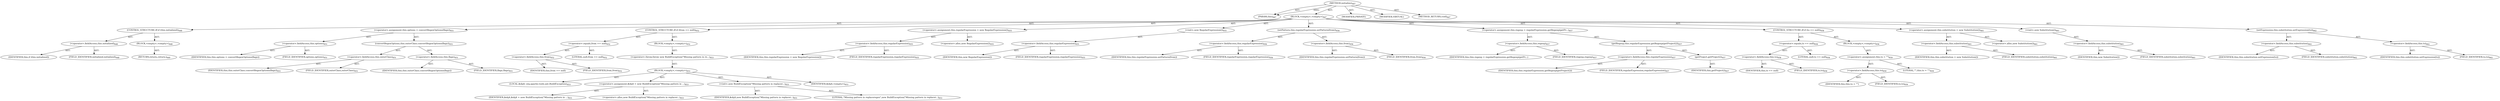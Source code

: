 digraph "initialize" {  
"111669149738" [label = <(METHOD,initialize)<SUB>647</SUB>> ]
"115964117011" [label = <(PARAM,this)<SUB>647</SUB>> ]
"25769803859" [label = <(BLOCK,&lt;empty&gt;,&lt;empty&gt;)<SUB>647</SUB>> ]
"47244640296" [label = <(CONTROL_STRUCTURE,IF,if (this.initialized))<SUB>648</SUB>> ]
"30064771369" [label = <(&lt;operator&gt;.fieldAccess,this.initialized)<SUB>648</SUB>> ]
"68719476989" [label = <(IDENTIFIER,this,if (this.initialized))> ]
"55834574948" [label = <(FIELD_IDENTIFIER,initialized,initialized)<SUB>648</SUB>> ]
"25769803860" [label = <(BLOCK,&lt;empty&gt;,&lt;empty&gt;)<SUB>648</SUB>> ]
"146028888080" [label = <(RETURN,return;,return;)<SUB>649</SUB>> ]
"30064771370" [label = <(&lt;operator&gt;.assignment,this.options = convertRegexOptions(flags))<SUB>651</SUB>> ]
"30064771371" [label = <(&lt;operator&gt;.fieldAccess,this.options)<SUB>651</SUB>> ]
"68719476990" [label = <(IDENTIFIER,this,this.options = convertRegexOptions(flags))> ]
"55834574949" [label = <(FIELD_IDENTIFIER,options,options)<SUB>651</SUB>> ]
"30064771372" [label = <(convertRegexOptions,this.outerClass.convertRegexOptions(flags))<SUB>651</SUB>> ]
"30064771373" [label = <(&lt;operator&gt;.fieldAccess,this.outerClass)<SUB>651</SUB>> ]
"68719476756" [label = <(IDENTIFIER,this,this.outerClass.convertRegexOptions(flags))<SUB>651</SUB>> ]
"55834574950" [label = <(FIELD_IDENTIFIER,outerClass,outerClass)<SUB>651</SUB>> ]
"30064771374" [label = <(&lt;operator&gt;.fieldAccess,this.flags)<SUB>651</SUB>> ]
"68719476991" [label = <(IDENTIFIER,this,this.outerClass.convertRegexOptions(flags))> ]
"55834574951" [label = <(FIELD_IDENTIFIER,flags,flags)<SUB>651</SUB>> ]
"47244640297" [label = <(CONTROL_STRUCTURE,IF,if (from == null))<SUB>652</SUB>> ]
"30064771375" [label = <(&lt;operator&gt;.equals,from == null)<SUB>652</SUB>> ]
"30064771376" [label = <(&lt;operator&gt;.fieldAccess,this.from)<SUB>652</SUB>> ]
"68719476992" [label = <(IDENTIFIER,this,from == null)> ]
"55834574952" [label = <(FIELD_IDENTIFIER,from,from)<SUB>652</SUB>> ]
"90194313269" [label = <(LITERAL,null,from == null)<SUB>652</SUB>> ]
"25769803861" [label = <(BLOCK,&lt;empty&gt;,&lt;empty&gt;)<SUB>652</SUB>> ]
"30064771377" [label = <(&lt;operator&gt;.throw,throw new BuildException(&quot;Missing pattern in re...)<SUB>653</SUB>> ]
"25769803862" [label = <(BLOCK,&lt;empty&gt;,&lt;empty&gt;)<SUB>653</SUB>> ]
"94489280531" [label = <(LOCAL,$obj4: org.apache.tools.ant.BuildException)<SUB>653</SUB>> ]
"30064771378" [label = <(&lt;operator&gt;.assignment,$obj4 = new BuildException(&quot;Missing pattern in ...)<SUB>653</SUB>> ]
"68719476993" [label = <(IDENTIFIER,$obj4,$obj4 = new BuildException(&quot;Missing pattern in ...)<SUB>653</SUB>> ]
"30064771379" [label = <(&lt;operator&gt;.alloc,new BuildException(&quot;Missing pattern in replacer...)<SUB>653</SUB>> ]
"30064771380" [label = <(&lt;init&gt;,new BuildException(&quot;Missing pattern in replacer...)<SUB>653</SUB>> ]
"68719476994" [label = <(IDENTIFIER,$obj4,new BuildException(&quot;Missing pattern in replacer...)<SUB>653</SUB>> ]
"90194313270" [label = <(LITERAL,&quot;Missing pattern in replaceregex&quot;,new BuildException(&quot;Missing pattern in replacer...)<SUB>653</SUB>> ]
"68719476995" [label = <(IDENTIFIER,$obj4,&lt;empty&gt;)<SUB>653</SUB>> ]
"30064771381" [label = <(&lt;operator&gt;.assignment,this.regularExpression = new RegularExpression())<SUB>655</SUB>> ]
"30064771382" [label = <(&lt;operator&gt;.fieldAccess,this.regularExpression)<SUB>655</SUB>> ]
"68719476996" [label = <(IDENTIFIER,this,this.regularExpression = new RegularExpression())> ]
"55834574953" [label = <(FIELD_IDENTIFIER,regularExpression,regularExpression)<SUB>655</SUB>> ]
"30064771383" [label = <(&lt;operator&gt;.alloc,new RegularExpression())<SUB>655</SUB>> ]
"30064771384" [label = <(&lt;init&gt;,new RegularExpression())<SUB>655</SUB>> ]
"30064771385" [label = <(&lt;operator&gt;.fieldAccess,this.regularExpression)<SUB>655</SUB>> ]
"68719476997" [label = <(IDENTIFIER,this,new RegularExpression())> ]
"55834574954" [label = <(FIELD_IDENTIFIER,regularExpression,regularExpression)<SUB>655</SUB>> ]
"30064771386" [label = <(setPattern,this.regularExpression.setPattern(from))<SUB>656</SUB>> ]
"30064771387" [label = <(&lt;operator&gt;.fieldAccess,this.regularExpression)<SUB>656</SUB>> ]
"68719476998" [label = <(IDENTIFIER,this,this.regularExpression.setPattern(from))> ]
"55834574955" [label = <(FIELD_IDENTIFIER,regularExpression,regularExpression)<SUB>656</SUB>> ]
"30064771388" [label = <(&lt;operator&gt;.fieldAccess,this.from)<SUB>656</SUB>> ]
"68719476999" [label = <(IDENTIFIER,this,this.regularExpression.setPattern(from))> ]
"55834574956" [label = <(FIELD_IDENTIFIER,from,from)<SUB>656</SUB>> ]
"30064771389" [label = <(&lt;operator&gt;.assignment,this.regexp = regularExpression.getRegexp(getPr...)<SUB>657</SUB>> ]
"30064771390" [label = <(&lt;operator&gt;.fieldAccess,this.regexp)<SUB>657</SUB>> ]
"68719477000" [label = <(IDENTIFIER,this,this.regexp = regularExpression.getRegexp(getPr...)> ]
"55834574957" [label = <(FIELD_IDENTIFIER,regexp,regexp)<SUB>657</SUB>> ]
"30064771391" [label = <(getRegexp,this.regularExpression.getRegexp(getProject()))<SUB>657</SUB>> ]
"30064771392" [label = <(&lt;operator&gt;.fieldAccess,this.regularExpression)<SUB>657</SUB>> ]
"68719477001" [label = <(IDENTIFIER,this,this.regularExpression.getRegexp(getProject()))> ]
"55834574958" [label = <(FIELD_IDENTIFIER,regularExpression,regularExpression)<SUB>657</SUB>> ]
"30064771393" [label = <(getProject,getProject())<SUB>657</SUB>> ]
"68719476757" [label = <(IDENTIFIER,this,getProject())<SUB>657</SUB>> ]
"47244640298" [label = <(CONTROL_STRUCTURE,IF,if (to == null))<SUB>658</SUB>> ]
"30064771394" [label = <(&lt;operator&gt;.equals,to == null)<SUB>658</SUB>> ]
"30064771395" [label = <(&lt;operator&gt;.fieldAccess,this.to)<SUB>658</SUB>> ]
"68719477002" [label = <(IDENTIFIER,this,to == null)> ]
"55834574959" [label = <(FIELD_IDENTIFIER,to,to)<SUB>658</SUB>> ]
"90194313271" [label = <(LITERAL,null,to == null)<SUB>658</SUB>> ]
"25769803863" [label = <(BLOCK,&lt;empty&gt;,&lt;empty&gt;)<SUB>658</SUB>> ]
"30064771396" [label = <(&lt;operator&gt;.assignment,this.to = &quot;&quot;)<SUB>659</SUB>> ]
"30064771397" [label = <(&lt;operator&gt;.fieldAccess,this.to)<SUB>659</SUB>> ]
"68719477003" [label = <(IDENTIFIER,this,this.to = &quot;&quot;)> ]
"55834574960" [label = <(FIELD_IDENTIFIER,to,to)<SUB>659</SUB>> ]
"90194313272" [label = <(LITERAL,&quot;&quot;,this.to = &quot;&quot;)<SUB>659</SUB>> ]
"30064771398" [label = <(&lt;operator&gt;.assignment,this.substitution = new Substitution())<SUB>661</SUB>> ]
"30064771399" [label = <(&lt;operator&gt;.fieldAccess,this.substitution)<SUB>661</SUB>> ]
"68719477004" [label = <(IDENTIFIER,this,this.substitution = new Substitution())> ]
"55834574961" [label = <(FIELD_IDENTIFIER,substitution,substitution)<SUB>661</SUB>> ]
"30064771400" [label = <(&lt;operator&gt;.alloc,new Substitution())<SUB>661</SUB>> ]
"30064771401" [label = <(&lt;init&gt;,new Substitution())<SUB>661</SUB>> ]
"30064771402" [label = <(&lt;operator&gt;.fieldAccess,this.substitution)<SUB>661</SUB>> ]
"68719477005" [label = <(IDENTIFIER,this,new Substitution())> ]
"55834574962" [label = <(FIELD_IDENTIFIER,substitution,substitution)<SUB>661</SUB>> ]
"30064771403" [label = <(setExpression,this.substitution.setExpression(to))<SUB>662</SUB>> ]
"30064771404" [label = <(&lt;operator&gt;.fieldAccess,this.substitution)<SUB>662</SUB>> ]
"68719477006" [label = <(IDENTIFIER,this,this.substitution.setExpression(to))> ]
"55834574963" [label = <(FIELD_IDENTIFIER,substitution,substitution)<SUB>662</SUB>> ]
"30064771405" [label = <(&lt;operator&gt;.fieldAccess,this.to)<SUB>662</SUB>> ]
"68719477007" [label = <(IDENTIFIER,this,this.substitution.setExpression(to))> ]
"55834574964" [label = <(FIELD_IDENTIFIER,to,to)<SUB>662</SUB>> ]
"133143986291" [label = <(MODIFIER,PRIVATE)> ]
"133143986292" [label = <(MODIFIER,VIRTUAL)> ]
"128849018922" [label = <(METHOD_RETURN,void)<SUB>647</SUB>> ]
  "111669149738" -> "115964117011"  [ label = "AST: "] 
  "111669149738" -> "25769803859"  [ label = "AST: "] 
  "111669149738" -> "133143986291"  [ label = "AST: "] 
  "111669149738" -> "133143986292"  [ label = "AST: "] 
  "111669149738" -> "128849018922"  [ label = "AST: "] 
  "25769803859" -> "47244640296"  [ label = "AST: "] 
  "25769803859" -> "30064771370"  [ label = "AST: "] 
  "25769803859" -> "47244640297"  [ label = "AST: "] 
  "25769803859" -> "30064771381"  [ label = "AST: "] 
  "25769803859" -> "30064771384"  [ label = "AST: "] 
  "25769803859" -> "30064771386"  [ label = "AST: "] 
  "25769803859" -> "30064771389"  [ label = "AST: "] 
  "25769803859" -> "47244640298"  [ label = "AST: "] 
  "25769803859" -> "30064771398"  [ label = "AST: "] 
  "25769803859" -> "30064771401"  [ label = "AST: "] 
  "25769803859" -> "30064771403"  [ label = "AST: "] 
  "47244640296" -> "30064771369"  [ label = "AST: "] 
  "47244640296" -> "25769803860"  [ label = "AST: "] 
  "30064771369" -> "68719476989"  [ label = "AST: "] 
  "30064771369" -> "55834574948"  [ label = "AST: "] 
  "25769803860" -> "146028888080"  [ label = "AST: "] 
  "30064771370" -> "30064771371"  [ label = "AST: "] 
  "30064771370" -> "30064771372"  [ label = "AST: "] 
  "30064771371" -> "68719476990"  [ label = "AST: "] 
  "30064771371" -> "55834574949"  [ label = "AST: "] 
  "30064771372" -> "30064771373"  [ label = "AST: "] 
  "30064771372" -> "30064771374"  [ label = "AST: "] 
  "30064771373" -> "68719476756"  [ label = "AST: "] 
  "30064771373" -> "55834574950"  [ label = "AST: "] 
  "30064771374" -> "68719476991"  [ label = "AST: "] 
  "30064771374" -> "55834574951"  [ label = "AST: "] 
  "47244640297" -> "30064771375"  [ label = "AST: "] 
  "47244640297" -> "25769803861"  [ label = "AST: "] 
  "30064771375" -> "30064771376"  [ label = "AST: "] 
  "30064771375" -> "90194313269"  [ label = "AST: "] 
  "30064771376" -> "68719476992"  [ label = "AST: "] 
  "30064771376" -> "55834574952"  [ label = "AST: "] 
  "25769803861" -> "30064771377"  [ label = "AST: "] 
  "30064771377" -> "25769803862"  [ label = "AST: "] 
  "25769803862" -> "94489280531"  [ label = "AST: "] 
  "25769803862" -> "30064771378"  [ label = "AST: "] 
  "25769803862" -> "30064771380"  [ label = "AST: "] 
  "25769803862" -> "68719476995"  [ label = "AST: "] 
  "30064771378" -> "68719476993"  [ label = "AST: "] 
  "30064771378" -> "30064771379"  [ label = "AST: "] 
  "30064771380" -> "68719476994"  [ label = "AST: "] 
  "30064771380" -> "90194313270"  [ label = "AST: "] 
  "30064771381" -> "30064771382"  [ label = "AST: "] 
  "30064771381" -> "30064771383"  [ label = "AST: "] 
  "30064771382" -> "68719476996"  [ label = "AST: "] 
  "30064771382" -> "55834574953"  [ label = "AST: "] 
  "30064771384" -> "30064771385"  [ label = "AST: "] 
  "30064771385" -> "68719476997"  [ label = "AST: "] 
  "30064771385" -> "55834574954"  [ label = "AST: "] 
  "30064771386" -> "30064771387"  [ label = "AST: "] 
  "30064771386" -> "30064771388"  [ label = "AST: "] 
  "30064771387" -> "68719476998"  [ label = "AST: "] 
  "30064771387" -> "55834574955"  [ label = "AST: "] 
  "30064771388" -> "68719476999"  [ label = "AST: "] 
  "30064771388" -> "55834574956"  [ label = "AST: "] 
  "30064771389" -> "30064771390"  [ label = "AST: "] 
  "30064771389" -> "30064771391"  [ label = "AST: "] 
  "30064771390" -> "68719477000"  [ label = "AST: "] 
  "30064771390" -> "55834574957"  [ label = "AST: "] 
  "30064771391" -> "30064771392"  [ label = "AST: "] 
  "30064771391" -> "30064771393"  [ label = "AST: "] 
  "30064771392" -> "68719477001"  [ label = "AST: "] 
  "30064771392" -> "55834574958"  [ label = "AST: "] 
  "30064771393" -> "68719476757"  [ label = "AST: "] 
  "47244640298" -> "30064771394"  [ label = "AST: "] 
  "47244640298" -> "25769803863"  [ label = "AST: "] 
  "30064771394" -> "30064771395"  [ label = "AST: "] 
  "30064771394" -> "90194313271"  [ label = "AST: "] 
  "30064771395" -> "68719477002"  [ label = "AST: "] 
  "30064771395" -> "55834574959"  [ label = "AST: "] 
  "25769803863" -> "30064771396"  [ label = "AST: "] 
  "30064771396" -> "30064771397"  [ label = "AST: "] 
  "30064771396" -> "90194313272"  [ label = "AST: "] 
  "30064771397" -> "68719477003"  [ label = "AST: "] 
  "30064771397" -> "55834574960"  [ label = "AST: "] 
  "30064771398" -> "30064771399"  [ label = "AST: "] 
  "30064771398" -> "30064771400"  [ label = "AST: "] 
  "30064771399" -> "68719477004"  [ label = "AST: "] 
  "30064771399" -> "55834574961"  [ label = "AST: "] 
  "30064771401" -> "30064771402"  [ label = "AST: "] 
  "30064771402" -> "68719477005"  [ label = "AST: "] 
  "30064771402" -> "55834574962"  [ label = "AST: "] 
  "30064771403" -> "30064771404"  [ label = "AST: "] 
  "30064771403" -> "30064771405"  [ label = "AST: "] 
  "30064771404" -> "68719477006"  [ label = "AST: "] 
  "30064771404" -> "55834574963"  [ label = "AST: "] 
  "30064771405" -> "68719477007"  [ label = "AST: "] 
  "30064771405" -> "55834574964"  [ label = "AST: "] 
  "111669149738" -> "115964117011"  [ label = "DDG: "] 
}
